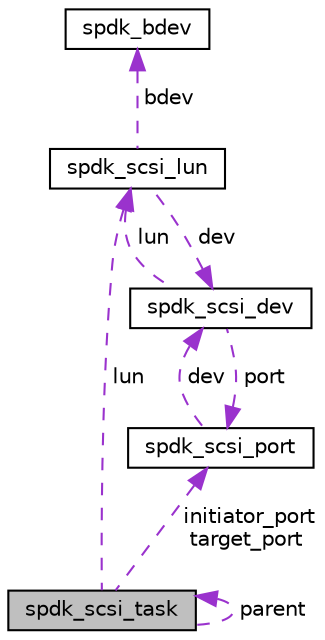 digraph "spdk_scsi_task"
{
  edge [fontname="Helvetica",fontsize="10",labelfontname="Helvetica",labelfontsize="10"];
  node [fontname="Helvetica",fontsize="10",shape=record];
  Node1 [label="spdk_scsi_task",height=0.2,width=0.4,color="black", fillcolor="grey75", style="filled", fontcolor="black"];
  Node2 -> Node1 [dir="back",color="darkorchid3",fontsize="10",style="dashed",label=" lun" ,fontname="Helvetica"];
  Node2 [label="spdk_scsi_lun",height=0.2,width=0.4,color="black", fillcolor="white", style="filled",URL="$structspdk__scsi__lun.html",tooltip="Represents a SCSI LUN. "];
  Node3 -> Node2 [dir="back",color="darkorchid3",fontsize="10",style="dashed",label=" dev" ,fontname="Helvetica"];
  Node3 [label="spdk_scsi_dev",height=0.2,width=0.4,color="black", fillcolor="white", style="filled",URL="$structspdk__scsi__dev.html"];
  Node2 -> Node3 [dir="back",color="darkorchid3",fontsize="10",style="dashed",label=" lun" ,fontname="Helvetica"];
  Node4 -> Node3 [dir="back",color="darkorchid3",fontsize="10",style="dashed",label=" port" ,fontname="Helvetica"];
  Node4 [label="spdk_scsi_port",height=0.2,width=0.4,color="black", fillcolor="white", style="filled",URL="$structspdk__scsi__port.html"];
  Node3 -> Node4 [dir="back",color="darkorchid3",fontsize="10",style="dashed",label=" dev" ,fontname="Helvetica"];
  Node5 -> Node2 [dir="back",color="darkorchid3",fontsize="10",style="dashed",label=" bdev" ,fontname="Helvetica"];
  Node5 [label="spdk_bdev",height=0.2,width=0.4,color="black", fillcolor="white", style="filled",URL="$structspdk__bdev.html",tooltip="SPDK block device. "];
  Node4 -> Node1 [dir="back",color="darkorchid3",fontsize="10",style="dashed",label=" initiator_port\ntarget_port" ,fontname="Helvetica"];
  Node1 -> Node1 [dir="back",color="darkorchid3",fontsize="10",style="dashed",label=" parent" ,fontname="Helvetica"];
}
